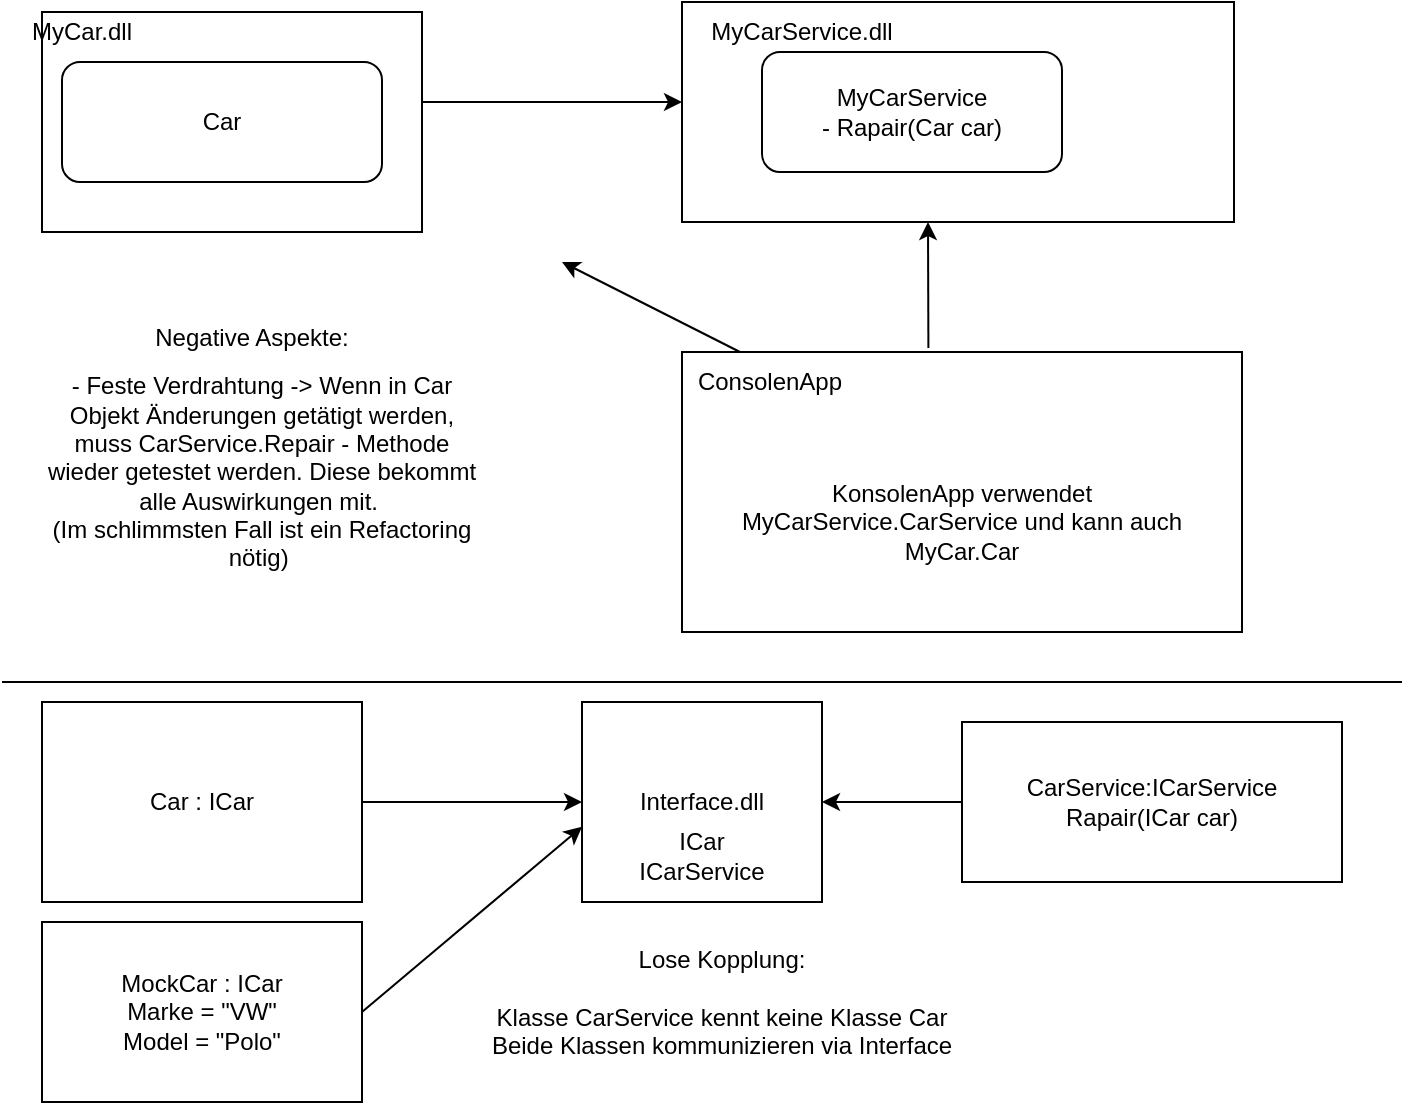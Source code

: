 <mxfile version="16.2.2" type="device"><diagram id="ga2gLRKtvmkJ6zTIN4ZL" name="Page-1"><mxGraphModel dx="705" dy="301" grid="1" gridSize="10" guides="1" tooltips="1" connect="1" arrows="1" fold="1" page="1" pageScale="1" pageWidth="827" pageHeight="1169" math="0" shadow="0"><root><mxCell id="0"/><mxCell id="1" parent="0"/><mxCell id="jAsbxIh0MBFcrSufABq0-1" value="" style="rounded=0;whiteSpace=wrap;html=1;" vertex="1" parent="1"><mxGeometry x="20" y="35" width="190" height="110" as="geometry"/></mxCell><mxCell id="jAsbxIh0MBFcrSufABq0-2" value="" style="rounded=0;whiteSpace=wrap;html=1;" vertex="1" parent="1"><mxGeometry x="340" y="30" width="276" height="110" as="geometry"/></mxCell><mxCell id="jAsbxIh0MBFcrSufABq0-3" value="Car" style="rounded=1;whiteSpace=wrap;html=1;" vertex="1" parent="1"><mxGeometry x="30" y="60" width="160" height="60" as="geometry"/></mxCell><mxCell id="jAsbxIh0MBFcrSufABq0-4" value="MyCar.dll" style="text;html=1;strokeColor=none;fillColor=none;align=center;verticalAlign=middle;whiteSpace=wrap;rounded=0;" vertex="1" parent="1"><mxGeometry x="10" y="30" width="60" height="30" as="geometry"/></mxCell><mxCell id="jAsbxIh0MBFcrSufABq0-5" value="MyCarService.dll" style="text;html=1;strokeColor=none;fillColor=none;align=center;verticalAlign=middle;whiteSpace=wrap;rounded=0;" vertex="1" parent="1"><mxGeometry x="370" y="30" width="60" height="30" as="geometry"/></mxCell><mxCell id="jAsbxIh0MBFcrSufABq0-6" value="MyCarService&lt;br&gt;- Rapair(Car car)" style="rounded=1;whiteSpace=wrap;html=1;" vertex="1" parent="1"><mxGeometry x="380" y="55" width="150" height="60" as="geometry"/></mxCell><mxCell id="jAsbxIh0MBFcrSufABq0-7" value="" style="endArrow=classic;html=1;rounded=0;" edge="1" parent="1"><mxGeometry width="50" height="50" relative="1" as="geometry"><mxPoint x="210" y="80" as="sourcePoint"/><mxPoint x="340" y="80" as="targetPoint"/></mxGeometry></mxCell><mxCell id="jAsbxIh0MBFcrSufABq0-8" value="" style="rounded=0;whiteSpace=wrap;html=1;" vertex="1" parent="1"><mxGeometry x="340" y="205" width="280" height="140" as="geometry"/></mxCell><mxCell id="jAsbxIh0MBFcrSufABq0-9" value="ConsolenApp" style="text;html=1;strokeColor=none;fillColor=none;align=center;verticalAlign=middle;whiteSpace=wrap;rounded=0;" vertex="1" parent="1"><mxGeometry x="354" y="205" width="60" height="30" as="geometry"/></mxCell><mxCell id="jAsbxIh0MBFcrSufABq0-10" value="" style="endArrow=classic;html=1;rounded=0;exitX=0.44;exitY=-0.014;exitDx=0;exitDy=0;exitPerimeter=0;" edge="1" parent="1" source="jAsbxIh0MBFcrSufABq0-8"><mxGeometry width="50" height="50" relative="1" as="geometry"><mxPoint x="390" y="240" as="sourcePoint"/><mxPoint x="463" y="140" as="targetPoint"/></mxGeometry></mxCell><mxCell id="jAsbxIh0MBFcrSufABq0-11" value="KonsolenApp verwendet MyCarService.CarService und kann auch MyCar.Car" style="text;html=1;strokeColor=none;fillColor=none;align=center;verticalAlign=middle;whiteSpace=wrap;rounded=0;" vertex="1" parent="1"><mxGeometry x="350" y="250" width="260" height="80" as="geometry"/></mxCell><mxCell id="jAsbxIh0MBFcrSufABq0-12" value="Negative Aspekte:" style="text;html=1;strokeColor=none;fillColor=none;align=center;verticalAlign=middle;whiteSpace=wrap;rounded=0;" vertex="1" parent="1"><mxGeometry x="10" y="190" width="230" height="15" as="geometry"/></mxCell><mxCell id="jAsbxIh0MBFcrSufABq0-16" value="- Feste Verdrahtung -&amp;gt; Wenn in Car Objekt Änderungen getätigt werden, muss CarService.Repair - Methode wieder getestet werden. Diese bekommt alle Auswirkungen mit.&amp;nbsp;&lt;br&gt;(Im schlimmsten Fall ist ein Refactoring nötig)&amp;nbsp;" style="text;html=1;strokeColor=none;fillColor=none;align=center;verticalAlign=middle;whiteSpace=wrap;rounded=0;" vertex="1" parent="1"><mxGeometry x="20" y="210" width="220" height="110" as="geometry"/></mxCell><mxCell id="jAsbxIh0MBFcrSufABq0-17" value="" style="endArrow=none;html=1;rounded=0;" edge="1" parent="1"><mxGeometry width="50" height="50" relative="1" as="geometry"><mxPoint y="370" as="sourcePoint"/><mxPoint x="700" y="370" as="targetPoint"/></mxGeometry></mxCell><mxCell id="jAsbxIh0MBFcrSufABq0-18" value="Interface.dll" style="rounded=0;whiteSpace=wrap;html=1;" vertex="1" parent="1"><mxGeometry x="290" y="380" width="120" height="100" as="geometry"/></mxCell><mxCell id="jAsbxIh0MBFcrSufABq0-19" value="ICar" style="text;html=1;strokeColor=none;fillColor=none;align=center;verticalAlign=middle;whiteSpace=wrap;rounded=0;" vertex="1" parent="1"><mxGeometry x="320" y="440" width="60" height="20" as="geometry"/></mxCell><mxCell id="jAsbxIh0MBFcrSufABq0-20" value="ICarService" style="text;html=1;strokeColor=none;fillColor=none;align=center;verticalAlign=middle;whiteSpace=wrap;rounded=0;" vertex="1" parent="1"><mxGeometry x="320" y="450" width="60" height="30" as="geometry"/></mxCell><mxCell id="jAsbxIh0MBFcrSufABq0-21" value="Car : ICar" style="rounded=0;whiteSpace=wrap;html=1;" vertex="1" parent="1"><mxGeometry x="20" y="380" width="160" height="100" as="geometry"/></mxCell><mxCell id="jAsbxIh0MBFcrSufABq0-22" value="" style="endArrow=classic;html=1;rounded=0;exitX=1;exitY=0.5;exitDx=0;exitDy=0;entryX=0;entryY=0.5;entryDx=0;entryDy=0;" edge="1" parent="1" source="jAsbxIh0MBFcrSufABq0-21" target="jAsbxIh0MBFcrSufABq0-18"><mxGeometry width="50" height="50" relative="1" as="geometry"><mxPoint x="320" y="470" as="sourcePoint"/><mxPoint x="370" y="420" as="targetPoint"/></mxGeometry></mxCell><mxCell id="jAsbxIh0MBFcrSufABq0-23" value="CarService:ICarService&lt;br&gt;Rapair(ICar car)" style="rounded=0;whiteSpace=wrap;html=1;" vertex="1" parent="1"><mxGeometry x="480" y="390" width="190" height="80" as="geometry"/></mxCell><mxCell id="jAsbxIh0MBFcrSufABq0-24" value="" style="endArrow=classic;html=1;rounded=0;exitX=0;exitY=0.5;exitDx=0;exitDy=0;entryX=1;entryY=0.5;entryDx=0;entryDy=0;" edge="1" parent="1" source="jAsbxIh0MBFcrSufABq0-23" target="jAsbxIh0MBFcrSufABq0-18"><mxGeometry width="50" height="50" relative="1" as="geometry"><mxPoint x="320" y="470" as="sourcePoint"/><mxPoint x="370" y="420" as="targetPoint"/></mxGeometry></mxCell><mxCell id="jAsbxIh0MBFcrSufABq0-25" value="Lose Kopplung:&lt;br&gt;&lt;br&gt;Klasse CarService kennt keine Klasse Car&lt;br&gt;Beide Klassen kommunizieren via Interface" style="text;html=1;strokeColor=none;fillColor=none;align=center;verticalAlign=middle;whiteSpace=wrap;rounded=0;" vertex="1" parent="1"><mxGeometry x="240" y="500" width="240" height="60" as="geometry"/></mxCell><mxCell id="jAsbxIh0MBFcrSufABq0-26" value="MockCar : ICar&lt;br&gt;Marke = &quot;VW&quot;&lt;br&gt;Model = &quot;Polo&quot;" style="rounded=0;whiteSpace=wrap;html=1;" vertex="1" parent="1"><mxGeometry x="20" y="490" width="160" height="90" as="geometry"/></mxCell><mxCell id="jAsbxIh0MBFcrSufABq0-27" value="" style="endArrow=classic;html=1;rounded=0;exitX=1;exitY=0.5;exitDx=0;exitDy=0;entryX=0;entryY=0.624;entryDx=0;entryDy=0;entryPerimeter=0;" edge="1" parent="1" source="jAsbxIh0MBFcrSufABq0-26" target="jAsbxIh0MBFcrSufABq0-18"><mxGeometry width="50" height="50" relative="1" as="geometry"><mxPoint x="320" y="480" as="sourcePoint"/><mxPoint x="370" y="430" as="targetPoint"/></mxGeometry></mxCell><mxCell id="jAsbxIh0MBFcrSufABq0-28" value="" style="endArrow=classic;html=1;rounded=0;exitX=0.25;exitY=0;exitDx=0;exitDy=0;" edge="1" parent="1" source="jAsbxIh0MBFcrSufABq0-9"><mxGeometry width="50" height="50" relative="1" as="geometry"><mxPoint x="320" y="180" as="sourcePoint"/><mxPoint x="280" y="160" as="targetPoint"/></mxGeometry></mxCell></root></mxGraphModel></diagram></mxfile>